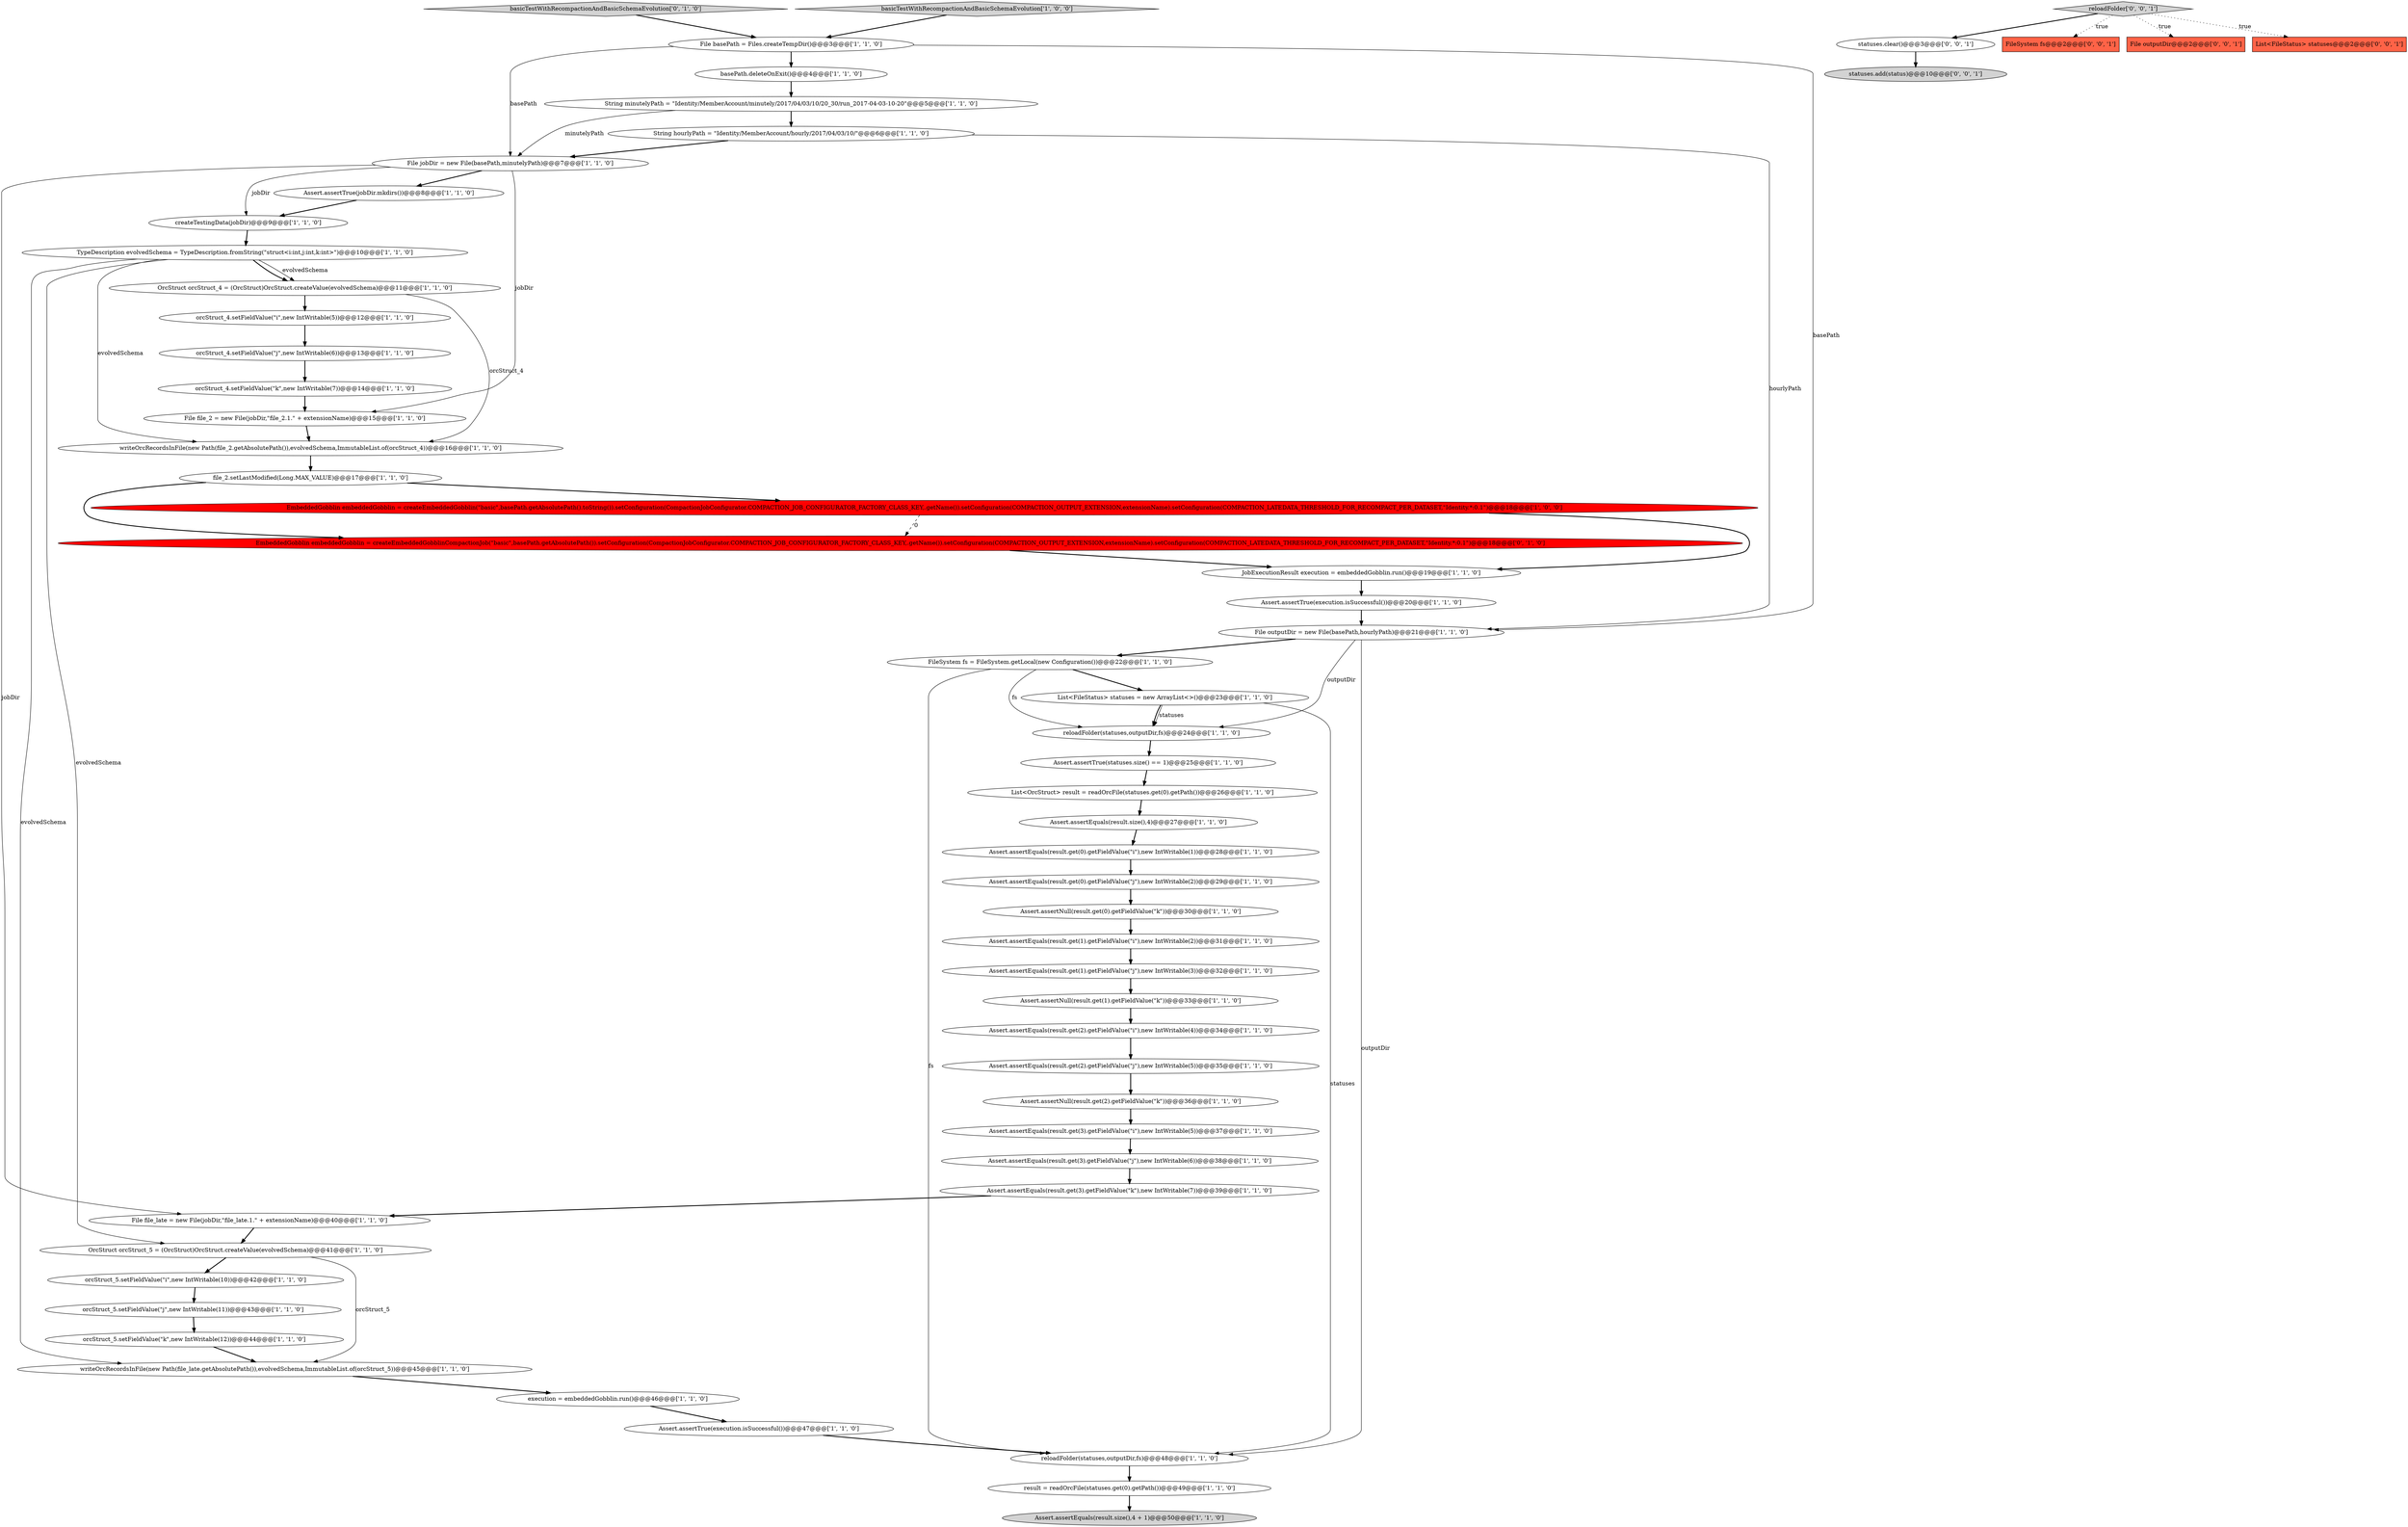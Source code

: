 digraph {
23 [style = filled, label = "createTestingData(jobDir)@@@9@@@['1', '1', '0']", fillcolor = white, shape = ellipse image = "AAA0AAABBB1BBB"];
48 [style = filled, label = "String minutelyPath = \"Identity/MemberAccount/minutely/2017/04/03/10/20_30/run_2017-04-03-10-20\"@@@5@@@['1', '1', '0']", fillcolor = white, shape = ellipse image = "AAA0AAABBB1BBB"];
35 [style = filled, label = "Assert.assertEquals(result.size(),4 + 1)@@@50@@@['1', '1', '0']", fillcolor = lightgray, shape = ellipse image = "AAA0AAABBB1BBB"];
40 [style = filled, label = "Assert.assertEquals(result.get(3).getFieldValue(\"j\"),new IntWritable(6))@@@38@@@['1', '1', '0']", fillcolor = white, shape = ellipse image = "AAA0AAABBB1BBB"];
12 [style = filled, label = "execution = embeddedGobblin.run()@@@46@@@['1', '1', '0']", fillcolor = white, shape = ellipse image = "AAA0AAABBB1BBB"];
53 [style = filled, label = "reloadFolder['0', '0', '1']", fillcolor = lightgray, shape = diamond image = "AAA0AAABBB3BBB"];
24 [style = filled, label = "File file_2 = new File(jobDir,\"file_2.1.\" + extensionName)@@@15@@@['1', '1', '0']", fillcolor = white, shape = ellipse image = "AAA0AAABBB1BBB"];
29 [style = filled, label = "Assert.assertEquals(result.get(2).getFieldValue(\"i\"),new IntWritable(4))@@@34@@@['1', '1', '0']", fillcolor = white, shape = ellipse image = "AAA0AAABBB1BBB"];
2 [style = filled, label = "JobExecutionResult execution = embeddedGobblin.run()@@@19@@@['1', '1', '0']", fillcolor = white, shape = ellipse image = "AAA0AAABBB1BBB"];
19 [style = filled, label = "File outputDir = new File(basePath,hourlyPath)@@@21@@@['1', '1', '0']", fillcolor = white, shape = ellipse image = "AAA0AAABBB1BBB"];
4 [style = filled, label = "File file_late = new File(jobDir,\"file_late.1.\" + extensionName)@@@40@@@['1', '1', '0']", fillcolor = white, shape = ellipse image = "AAA0AAABBB1BBB"];
55 [style = filled, label = "statuses.clear()@@@3@@@['0', '0', '1']", fillcolor = white, shape = ellipse image = "AAA0AAABBB3BBB"];
26 [style = filled, label = "OrcStruct orcStruct_4 = (OrcStruct)OrcStruct.createValue(evolvedSchema)@@@11@@@['1', '1', '0']", fillcolor = white, shape = ellipse image = "AAA0AAABBB1BBB"];
52 [style = filled, label = "FileSystem fs@@@2@@@['0', '0', '1']", fillcolor = tomato, shape = box image = "AAA0AAABBB3BBB"];
8 [style = filled, label = "FileSystem fs = FileSystem.getLocal(new Configuration())@@@22@@@['1', '1', '0']", fillcolor = white, shape = ellipse image = "AAA0AAABBB1BBB"];
21 [style = filled, label = "reloadFolder(statuses,outputDir,fs)@@@48@@@['1', '1', '0']", fillcolor = white, shape = ellipse image = "AAA0AAABBB1BBB"];
46 [style = filled, label = "writeOrcRecordsInFile(new Path(file_late.getAbsolutePath()),evolvedSchema,ImmutableList.of(orcStruct_5))@@@45@@@['1', '1', '0']", fillcolor = white, shape = ellipse image = "AAA0AAABBB1BBB"];
10 [style = filled, label = "orcStruct_4.setFieldValue(\"k\",new IntWritable(7))@@@14@@@['1', '1', '0']", fillcolor = white, shape = ellipse image = "AAA0AAABBB1BBB"];
51 [style = filled, label = "File outputDir@@@2@@@['0', '0', '1']", fillcolor = tomato, shape = box image = "AAA0AAABBB3BBB"];
50 [style = filled, label = "basicTestWithRecompactionAndBasicSchemaEvolution['0', '1', '0']", fillcolor = lightgray, shape = diamond image = "AAA0AAABBB2BBB"];
36 [style = filled, label = "Assert.assertEquals(result.get(2).getFieldValue(\"j\"),new IntWritable(5))@@@35@@@['1', '1', '0']", fillcolor = white, shape = ellipse image = "AAA0AAABBB1BBB"];
1 [style = filled, label = "Assert.assertEquals(result.get(0).getFieldValue(\"i\"),new IntWritable(1))@@@28@@@['1', '1', '0']", fillcolor = white, shape = ellipse image = "AAA0AAABBB1BBB"];
31 [style = filled, label = "List<OrcStruct> result = readOrcFile(statuses.get(0).getPath())@@@26@@@['1', '1', '0']", fillcolor = white, shape = ellipse image = "AAA0AAABBB1BBB"];
39 [style = filled, label = "Assert.assertTrue(statuses.size() == 1)@@@25@@@['1', '1', '0']", fillcolor = white, shape = ellipse image = "AAA0AAABBB1BBB"];
16 [style = filled, label = "writeOrcRecordsInFile(new Path(file_2.getAbsolutePath()),evolvedSchema,ImmutableList.of(orcStruct_4))@@@16@@@['1', '1', '0']", fillcolor = white, shape = ellipse image = "AAA0AAABBB1BBB"];
54 [style = filled, label = "List<FileStatus> statuses@@@2@@@['0', '0', '1']", fillcolor = tomato, shape = box image = "AAA0AAABBB3BBB"];
41 [style = filled, label = "Assert.assertNull(result.get(2).getFieldValue(\"k\"))@@@36@@@['1', '1', '0']", fillcolor = white, shape = ellipse image = "AAA0AAABBB1BBB"];
56 [style = filled, label = "statuses.add(status)@@@10@@@['0', '0', '1']", fillcolor = lightgray, shape = ellipse image = "AAA0AAABBB3BBB"];
13 [style = filled, label = "Assert.assertNull(result.get(1).getFieldValue(\"k\"))@@@33@@@['1', '1', '0']", fillcolor = white, shape = ellipse image = "AAA0AAABBB1BBB"];
38 [style = filled, label = "Assert.assertTrue(jobDir.mkdirs())@@@8@@@['1', '1', '0']", fillcolor = white, shape = ellipse image = "AAA0AAABBB1BBB"];
22 [style = filled, label = "reloadFolder(statuses,outputDir,fs)@@@24@@@['1', '1', '0']", fillcolor = white, shape = ellipse image = "AAA0AAABBB1BBB"];
14 [style = filled, label = "orcStruct_4.setFieldValue(\"j\",new IntWritable(6))@@@13@@@['1', '1', '0']", fillcolor = white, shape = ellipse image = "AAA0AAABBB1BBB"];
27 [style = filled, label = "Assert.assertEquals(result.get(0).getFieldValue(\"j\"),new IntWritable(2))@@@29@@@['1', '1', '0']", fillcolor = white, shape = ellipse image = "AAA0AAABBB1BBB"];
9 [style = filled, label = "orcStruct_4.setFieldValue(\"i\",new IntWritable(5))@@@12@@@['1', '1', '0']", fillcolor = white, shape = ellipse image = "AAA0AAABBB1BBB"];
43 [style = filled, label = "File jobDir = new File(basePath,minutelyPath)@@@7@@@['1', '1', '0']", fillcolor = white, shape = ellipse image = "AAA0AAABBB1BBB"];
45 [style = filled, label = "Assert.assertEquals(result.get(3).getFieldValue(\"i\"),new IntWritable(5))@@@37@@@['1', '1', '0']", fillcolor = white, shape = ellipse image = "AAA0AAABBB1BBB"];
0 [style = filled, label = "basePath.deleteOnExit()@@@4@@@['1', '1', '0']", fillcolor = white, shape = ellipse image = "AAA0AAABBB1BBB"];
15 [style = filled, label = "result = readOrcFile(statuses.get(0).getPath())@@@49@@@['1', '1', '0']", fillcolor = white, shape = ellipse image = "AAA0AAABBB1BBB"];
5 [style = filled, label = "File basePath = Files.createTempDir()@@@3@@@['1', '1', '0']", fillcolor = white, shape = ellipse image = "AAA0AAABBB1BBB"];
6 [style = filled, label = "Assert.assertEquals(result.get(3).getFieldValue(\"k\"),new IntWritable(7))@@@39@@@['1', '1', '0']", fillcolor = white, shape = ellipse image = "AAA0AAABBB1BBB"];
17 [style = filled, label = "TypeDescription evolvedSchema = TypeDescription.fromString(\"struct<i:int,j:int,k:int>\")@@@10@@@['1', '1', '0']", fillcolor = white, shape = ellipse image = "AAA0AAABBB1BBB"];
42 [style = filled, label = "orcStruct_5.setFieldValue(\"i\",new IntWritable(10))@@@42@@@['1', '1', '0']", fillcolor = white, shape = ellipse image = "AAA0AAABBB1BBB"];
28 [style = filled, label = "List<FileStatus> statuses = new ArrayList<>()@@@23@@@['1', '1', '0']", fillcolor = white, shape = ellipse image = "AAA0AAABBB1BBB"];
47 [style = filled, label = "Assert.assertEquals(result.size(),4)@@@27@@@['1', '1', '0']", fillcolor = white, shape = ellipse image = "AAA0AAABBB1BBB"];
20 [style = filled, label = "orcStruct_5.setFieldValue(\"j\",new IntWritable(11))@@@43@@@['1', '1', '0']", fillcolor = white, shape = ellipse image = "AAA0AAABBB1BBB"];
11 [style = filled, label = "Assert.assertEquals(result.get(1).getFieldValue(\"i\"),new IntWritable(2))@@@31@@@['1', '1', '0']", fillcolor = white, shape = ellipse image = "AAA0AAABBB1BBB"];
3 [style = filled, label = "Assert.assertNull(result.get(0).getFieldValue(\"k\"))@@@30@@@['1', '1', '0']", fillcolor = white, shape = ellipse image = "AAA0AAABBB1BBB"];
18 [style = filled, label = "Assert.assertTrue(execution.isSuccessful())@@@47@@@['1', '1', '0']", fillcolor = white, shape = ellipse image = "AAA0AAABBB1BBB"];
25 [style = filled, label = "OrcStruct orcStruct_5 = (OrcStruct)OrcStruct.createValue(evolvedSchema)@@@41@@@['1', '1', '0']", fillcolor = white, shape = ellipse image = "AAA0AAABBB1BBB"];
32 [style = filled, label = "String hourlyPath = \"Identity/MemberAccount/hourly/2017/04/03/10/\"@@@6@@@['1', '1', '0']", fillcolor = white, shape = ellipse image = "AAA0AAABBB1BBB"];
49 [style = filled, label = "EmbeddedGobblin embeddedGobblin = createEmbeddedGobblinCompactionJob(\"basic\",basePath.getAbsolutePath()).setConfiguration(CompactionJobConfigurator.COMPACTION_JOB_CONFIGURATOR_FACTORY_CLASS_KEY,.getName()).setConfiguration(COMPACTION_OUTPUT_EXTENSION,extensionName).setConfiguration(COMPACTION_LATEDATA_THRESHOLD_FOR_RECOMPACT_PER_DATASET,\"Identity.*:0.1\")@@@18@@@['0', '1', '0']", fillcolor = red, shape = ellipse image = "AAA1AAABBB2BBB"];
33 [style = filled, label = "file_2.setLastModified(Long.MAX_VALUE)@@@17@@@['1', '1', '0']", fillcolor = white, shape = ellipse image = "AAA0AAABBB1BBB"];
30 [style = filled, label = "EmbeddedGobblin embeddedGobblin = createEmbeddedGobblin(\"basic\",basePath.getAbsolutePath().toString()).setConfiguration(CompactionJobConfigurator.COMPACTION_JOB_CONFIGURATOR_FACTORY_CLASS_KEY,.getName()).setConfiguration(COMPACTION_OUTPUT_EXTENSION,extensionName).setConfiguration(COMPACTION_LATEDATA_THRESHOLD_FOR_RECOMPACT_PER_DATASET,\"Identity.*:0.1\")@@@18@@@['1', '0', '0']", fillcolor = red, shape = ellipse image = "AAA1AAABBB1BBB"];
37 [style = filled, label = "Assert.assertTrue(execution.isSuccessful())@@@20@@@['1', '1', '0']", fillcolor = white, shape = ellipse image = "AAA0AAABBB1BBB"];
34 [style = filled, label = "Assert.assertEquals(result.get(1).getFieldValue(\"j\"),new IntWritable(3))@@@32@@@['1', '1', '0']", fillcolor = white, shape = ellipse image = "AAA0AAABBB1BBB"];
44 [style = filled, label = "basicTestWithRecompactionAndBasicSchemaEvolution['1', '0', '0']", fillcolor = lightgray, shape = diamond image = "AAA0AAABBB1BBB"];
7 [style = filled, label = "orcStruct_5.setFieldValue(\"k\",new IntWritable(12))@@@44@@@['1', '1', '0']", fillcolor = white, shape = ellipse image = "AAA0AAABBB1BBB"];
53->55 [style = bold, label=""];
29->36 [style = bold, label=""];
28->21 [style = solid, label="statuses"];
8->28 [style = bold, label=""];
17->26 [style = bold, label=""];
17->46 [style = solid, label="evolvedSchema"];
19->22 [style = solid, label="outputDir"];
32->19 [style = solid, label="hourlyPath"];
40->6 [style = bold, label=""];
26->16 [style = solid, label="orcStruct_4"];
36->41 [style = bold, label=""];
4->25 [style = bold, label=""];
46->12 [style = bold, label=""];
7->46 [style = bold, label=""];
5->43 [style = solid, label="basePath"];
53->51 [style = dotted, label="true"];
10->24 [style = bold, label=""];
21->15 [style = bold, label=""];
27->3 [style = bold, label=""];
1->27 [style = bold, label=""];
34->13 [style = bold, label=""];
3->11 [style = bold, label=""];
42->20 [style = bold, label=""];
53->52 [style = dotted, label="true"];
14->10 [style = bold, label=""];
38->23 [style = bold, label=""];
26->9 [style = bold, label=""];
8->22 [style = solid, label="fs"];
43->23 [style = solid, label="jobDir"];
17->25 [style = solid, label="evolvedSchema"];
32->43 [style = bold, label=""];
19->21 [style = solid, label="outputDir"];
43->4 [style = solid, label="jobDir"];
19->8 [style = bold, label=""];
15->35 [style = bold, label=""];
55->56 [style = bold, label=""];
24->16 [style = bold, label=""];
6->4 [style = bold, label=""];
13->29 [style = bold, label=""];
5->19 [style = solid, label="basePath"];
11->34 [style = bold, label=""];
43->38 [style = bold, label=""];
25->46 [style = solid, label="orcStruct_5"];
50->5 [style = bold, label=""];
5->0 [style = bold, label=""];
30->49 [style = dashed, label="0"];
16->33 [style = bold, label=""];
39->31 [style = bold, label=""];
8->21 [style = solid, label="fs"];
28->22 [style = solid, label="statuses"];
12->18 [style = bold, label=""];
48->43 [style = solid, label="minutelyPath"];
9->14 [style = bold, label=""];
0->48 [style = bold, label=""];
48->32 [style = bold, label=""];
33->30 [style = bold, label=""];
22->39 [style = bold, label=""];
25->42 [style = bold, label=""];
23->17 [style = bold, label=""];
41->45 [style = bold, label=""];
49->2 [style = bold, label=""];
17->26 [style = solid, label="evolvedSchema"];
31->47 [style = bold, label=""];
37->19 [style = bold, label=""];
18->21 [style = bold, label=""];
33->49 [style = bold, label=""];
30->2 [style = bold, label=""];
2->37 [style = bold, label=""];
20->7 [style = bold, label=""];
43->24 [style = solid, label="jobDir"];
53->54 [style = dotted, label="true"];
44->5 [style = bold, label=""];
17->16 [style = solid, label="evolvedSchema"];
28->22 [style = bold, label=""];
45->40 [style = bold, label=""];
47->1 [style = bold, label=""];
}
